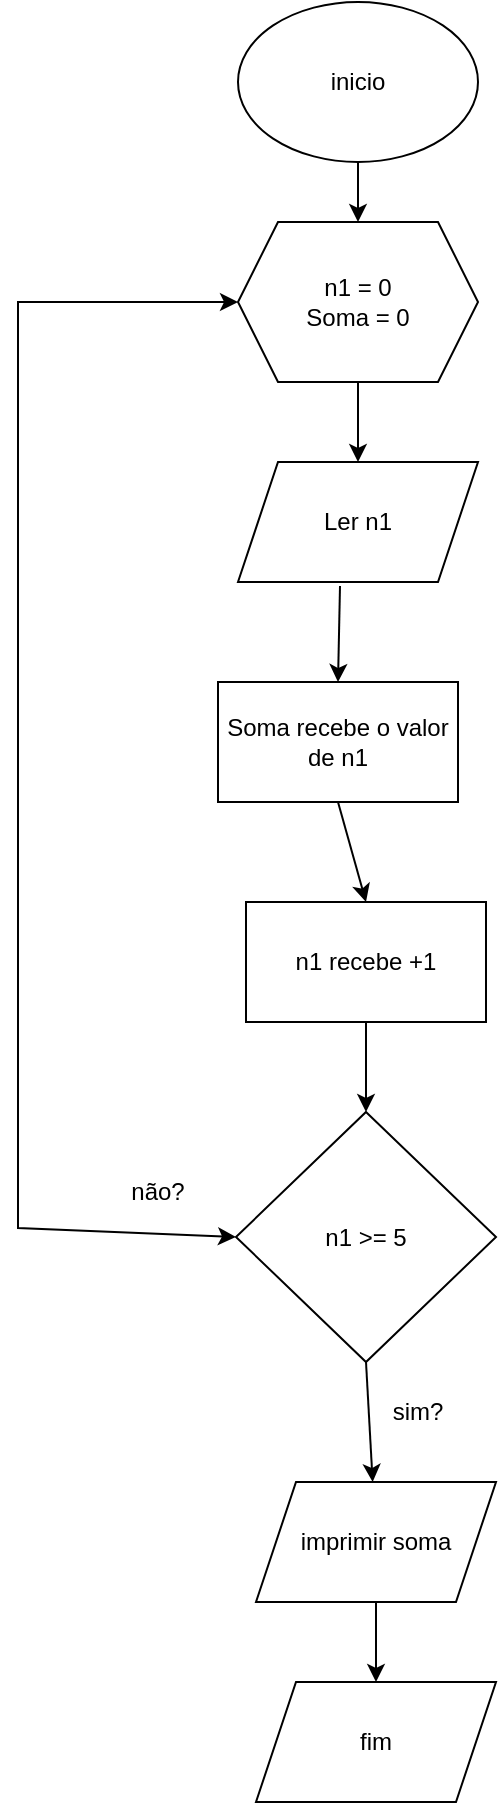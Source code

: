 <mxfile version="24.7.7">
  <diagram name="Página-1" id="o68t3iXlGw-WvPdwrWBK">
    <mxGraphModel dx="794" dy="724" grid="1" gridSize="10" guides="1" tooltips="1" connect="1" arrows="1" fold="1" page="1" pageScale="1" pageWidth="827" pageHeight="1169" math="0" shadow="0">
      <root>
        <mxCell id="0" />
        <mxCell id="1" parent="0" />
        <mxCell id="pIHGNJU6xs_kZG1heElB-1" value="inicio" style="ellipse;whiteSpace=wrap;html=1;" vertex="1" parent="1">
          <mxGeometry x="350" y="30" width="120" height="80" as="geometry" />
        </mxCell>
        <mxCell id="pIHGNJU6xs_kZG1heElB-2" value="n1 = 0&lt;div&gt;Soma = 0&lt;/div&gt;" style="shape=hexagon;perimeter=hexagonPerimeter2;whiteSpace=wrap;html=1;fixedSize=1;" vertex="1" parent="1">
          <mxGeometry x="350" y="140" width="120" height="80" as="geometry" />
        </mxCell>
        <mxCell id="pIHGNJU6xs_kZG1heElB-3" value="Ler n1" style="shape=parallelogram;perimeter=parallelogramPerimeter;whiteSpace=wrap;html=1;fixedSize=1;" vertex="1" parent="1">
          <mxGeometry x="350" y="260" width="120" height="60" as="geometry" />
        </mxCell>
        <mxCell id="pIHGNJU6xs_kZG1heElB-4" value="Soma recebe o valor de n1" style="rounded=0;whiteSpace=wrap;html=1;" vertex="1" parent="1">
          <mxGeometry x="340" y="370" width="120" height="60" as="geometry" />
        </mxCell>
        <mxCell id="pIHGNJU6xs_kZG1heElB-22" value="" style="edgeStyle=orthogonalEdgeStyle;rounded=0;orthogonalLoop=1;jettySize=auto;html=1;" edge="1" parent="1" source="pIHGNJU6xs_kZG1heElB-6" target="pIHGNJU6xs_kZG1heElB-7">
          <mxGeometry relative="1" as="geometry" />
        </mxCell>
        <mxCell id="pIHGNJU6xs_kZG1heElB-6" value="n1 recebe +1" style="rounded=0;whiteSpace=wrap;html=1;" vertex="1" parent="1">
          <mxGeometry x="354" y="480" width="120" height="60" as="geometry" />
        </mxCell>
        <mxCell id="pIHGNJU6xs_kZG1heElB-7" value="n1 &amp;gt;= 5" style="rhombus;whiteSpace=wrap;html=1;" vertex="1" parent="1">
          <mxGeometry x="349" y="585" width="130" height="125" as="geometry" />
        </mxCell>
        <mxCell id="pIHGNJU6xs_kZG1heElB-9" value="" style="endArrow=classic;startArrow=classic;html=1;rounded=0;exitX=0;exitY=0.5;exitDx=0;exitDy=0;entryX=0;entryY=0.5;entryDx=0;entryDy=0;" edge="1" parent="1" source="pIHGNJU6xs_kZG1heElB-7" target="pIHGNJU6xs_kZG1heElB-2">
          <mxGeometry width="50" height="50" relative="1" as="geometry">
            <mxPoint x="380" y="670" as="sourcePoint" />
            <mxPoint x="260" y="180" as="targetPoint" />
            <Array as="points">
              <mxPoint x="240" y="643" />
              <mxPoint x="240" y="180" />
            </Array>
          </mxGeometry>
        </mxCell>
        <mxCell id="pIHGNJU6xs_kZG1heElB-10" value="fim" style="shape=parallelogram;perimeter=parallelogramPerimeter;whiteSpace=wrap;html=1;fixedSize=1;" vertex="1" parent="1">
          <mxGeometry x="359" y="870" width="120" height="60" as="geometry" />
        </mxCell>
        <mxCell id="pIHGNJU6xs_kZG1heElB-11" value="imprimir soma" style="shape=parallelogram;perimeter=parallelogramPerimeter;whiteSpace=wrap;html=1;fixedSize=1;" vertex="1" parent="1">
          <mxGeometry x="359" y="770" width="120" height="60" as="geometry" />
        </mxCell>
        <mxCell id="pIHGNJU6xs_kZG1heElB-13" value="sim?" style="text;html=1;align=center;verticalAlign=middle;whiteSpace=wrap;rounded=0;" vertex="1" parent="1">
          <mxGeometry x="410" y="720" width="60" height="30" as="geometry" />
        </mxCell>
        <mxCell id="pIHGNJU6xs_kZG1heElB-14" value="não?" style="text;html=1;align=center;verticalAlign=middle;whiteSpace=wrap;rounded=0;" vertex="1" parent="1">
          <mxGeometry x="280" y="610" width="60" height="30" as="geometry" />
        </mxCell>
        <mxCell id="pIHGNJU6xs_kZG1heElB-15" value="" style="endArrow=classic;html=1;rounded=0;exitX=0.5;exitY=1;exitDx=0;exitDy=0;" edge="1" parent="1" source="pIHGNJU6xs_kZG1heElB-7" target="pIHGNJU6xs_kZG1heElB-11">
          <mxGeometry width="50" height="50" relative="1" as="geometry">
            <mxPoint x="380" y="670" as="sourcePoint" />
            <mxPoint x="430" y="620" as="targetPoint" />
          </mxGeometry>
        </mxCell>
        <mxCell id="pIHGNJU6xs_kZG1heElB-16" value="" style="endArrow=classic;html=1;rounded=0;entryX=0.5;entryY=0;entryDx=0;entryDy=0;exitX=0.5;exitY=1;exitDx=0;exitDy=0;" edge="1" parent="1" source="pIHGNJU6xs_kZG1heElB-11" target="pIHGNJU6xs_kZG1heElB-10">
          <mxGeometry width="50" height="50" relative="1" as="geometry">
            <mxPoint x="380" y="570" as="sourcePoint" />
            <mxPoint x="430" y="520" as="targetPoint" />
          </mxGeometry>
        </mxCell>
        <mxCell id="pIHGNJU6xs_kZG1heElB-17" value="" style="endArrow=classic;html=1;rounded=0;exitX=0.5;exitY=1;exitDx=0;exitDy=0;entryX=0.5;entryY=0;entryDx=0;entryDy=0;" edge="1" parent="1" source="pIHGNJU6xs_kZG1heElB-1" target="pIHGNJU6xs_kZG1heElB-2">
          <mxGeometry width="50" height="50" relative="1" as="geometry">
            <mxPoint x="380" y="370" as="sourcePoint" />
            <mxPoint x="430" y="320" as="targetPoint" />
          </mxGeometry>
        </mxCell>
        <mxCell id="pIHGNJU6xs_kZG1heElB-18" value="" style="endArrow=classic;html=1;rounded=0;exitX=0.5;exitY=1;exitDx=0;exitDy=0;entryX=0.5;entryY=0;entryDx=0;entryDy=0;" edge="1" parent="1" source="pIHGNJU6xs_kZG1heElB-2" target="pIHGNJU6xs_kZG1heElB-3">
          <mxGeometry width="50" height="50" relative="1" as="geometry">
            <mxPoint x="420" y="120" as="sourcePoint" />
            <mxPoint x="410" y="250" as="targetPoint" />
            <Array as="points" />
          </mxGeometry>
        </mxCell>
        <mxCell id="pIHGNJU6xs_kZG1heElB-19" value="" style="endArrow=classic;html=1;rounded=0;exitX=0.425;exitY=1.033;exitDx=0;exitDy=0;exitPerimeter=0;entryX=0.5;entryY=0;entryDx=0;entryDy=0;" edge="1" parent="1" source="pIHGNJU6xs_kZG1heElB-3" target="pIHGNJU6xs_kZG1heElB-4">
          <mxGeometry width="50" height="50" relative="1" as="geometry">
            <mxPoint x="380" y="370" as="sourcePoint" />
            <mxPoint x="430" y="320" as="targetPoint" />
          </mxGeometry>
        </mxCell>
        <mxCell id="pIHGNJU6xs_kZG1heElB-20" value="" style="endArrow=classic;html=1;rounded=0;exitX=0.5;exitY=1;exitDx=0;exitDy=0;entryX=0.5;entryY=0;entryDx=0;entryDy=0;" edge="1" parent="1" source="pIHGNJU6xs_kZG1heElB-4" target="pIHGNJU6xs_kZG1heElB-6">
          <mxGeometry width="50" height="50" relative="1" as="geometry">
            <mxPoint x="380" y="370" as="sourcePoint" />
            <mxPoint x="430" y="320" as="targetPoint" />
          </mxGeometry>
        </mxCell>
      </root>
    </mxGraphModel>
  </diagram>
</mxfile>
